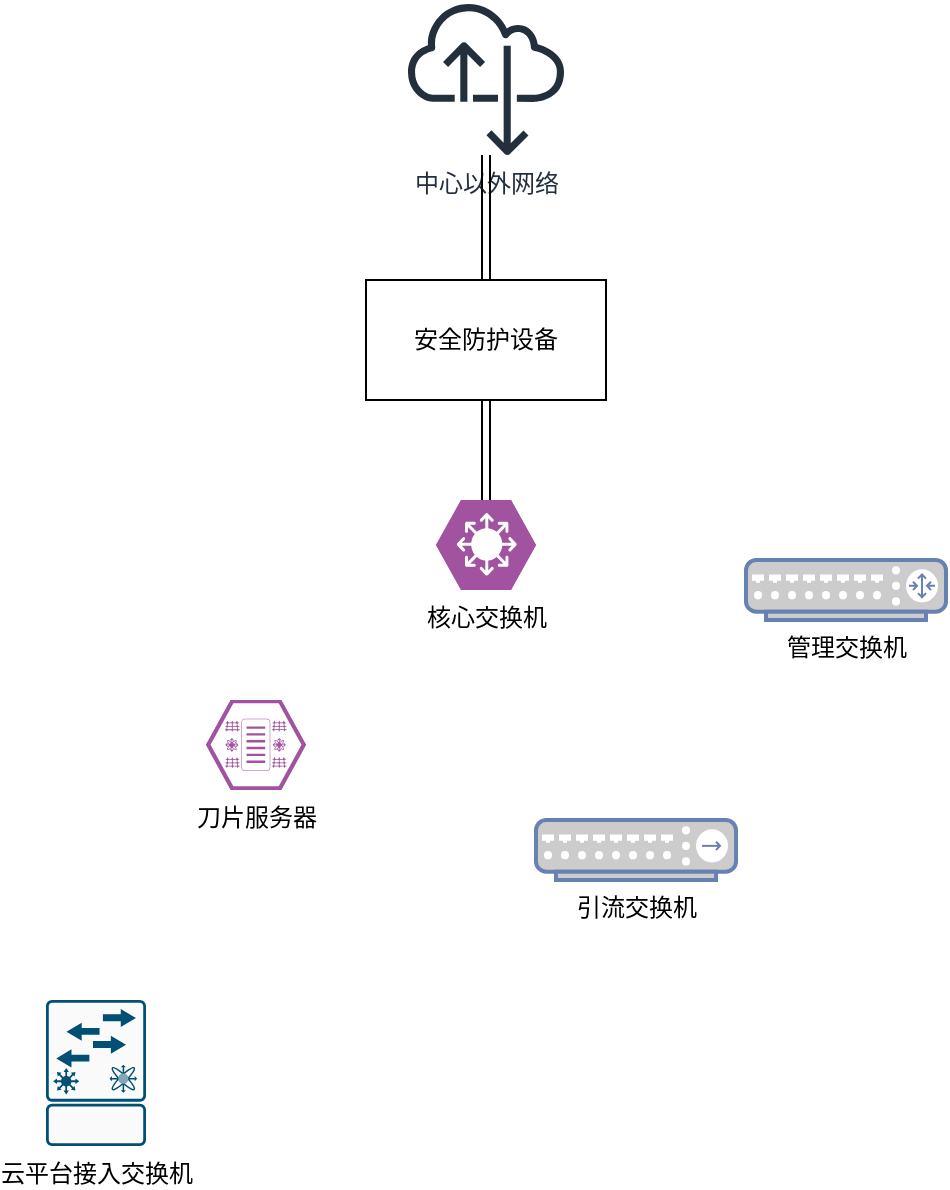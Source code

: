 <mxfile version="24.3.1" type="github">
  <diagram name="第 1 页" id="w1na8V84WTgznCSOoCIz">
    <mxGraphModel dx="1036" dy="516" grid="1" gridSize="10" guides="1" tooltips="1" connect="1" arrows="1" fold="1" page="1" pageScale="1" pageWidth="827" pageHeight="1169" math="0" shadow="0">
      <root>
        <mxCell id="0" />
        <mxCell id="1" parent="0" />
        <mxCell id="V-vGfC3Jyy6Ihq8TZDpE-1" value="中心以外网络" style="sketch=0;outlineConnect=0;fontColor=#232F3E;gradientColor=none;fillColor=#232F3D;strokeColor=none;dashed=0;verticalLabelPosition=bottom;verticalAlign=top;align=center;html=1;fontSize=12;fontStyle=0;aspect=fixed;pointerEvents=1;shape=mxgraph.aws4.internet_alt22;" vertex="1" parent="1">
          <mxGeometry x="291" y="260" width="78" height="78" as="geometry" />
        </mxCell>
        <mxCell id="V-vGfC3Jyy6Ihq8TZDpE-4" value="核心交换机" style="verticalLabelPosition=bottom;sketch=0;html=1;fillColor=#A153A0;strokeColor=#ffffff;verticalAlign=top;align=center;points=[[0,0.5,0],[0.125,0.25,0],[0.25,0,0],[0.5,0,0],[0.75,0,0],[0.875,0.25,0],[1,0.5,0],[0.875,0.75,0],[0.75,1,0],[0.5,1,0],[0.125,0.75,0]];pointerEvents=1;shape=mxgraph.cisco_safe.compositeIcon;bgIcon=mxgraph.cisco_safe.design.blank_device;resIcon=mxgraph.cisco_safe.design.l3_switch;" vertex="1" parent="1">
          <mxGeometry x="305" y="510" width="50" height="45" as="geometry" />
        </mxCell>
        <mxCell id="V-vGfC3Jyy6Ihq8TZDpE-5" value="云平台接入交换机" style="sketch=0;points=[[0.015,0.015,0],[0.985,0.015,0],[0.985,0.985,0],[0.015,0.985,0],[0.25,0,0],[0.5,0,0],[0.75,0,0],[1,0.25,0],[1,0.5,0],[1,0.75,0],[0.75,1,0],[0.5,1,0],[0.25,1,0],[0,0.75,0],[0,0.5,0],[0,0.25,0]];verticalLabelPosition=bottom;html=1;verticalAlign=top;aspect=fixed;align=center;pointerEvents=1;shape=mxgraph.cisco19.rect;prIcon=fibre_channel_fabric_switch;fillColor=#FAFAFA;strokeColor=#005073;" vertex="1" parent="1">
          <mxGeometry x="110" y="760" width="50" height="73" as="geometry" />
        </mxCell>
        <mxCell id="V-vGfC3Jyy6Ihq8TZDpE-6" value="安全防护设备" style="rounded=0;whiteSpace=wrap;html=1;" vertex="1" parent="1">
          <mxGeometry x="270" y="400" width="120" height="60" as="geometry" />
        </mxCell>
        <mxCell id="V-vGfC3Jyy6Ihq8TZDpE-14" value="" style="endArrow=classic;startArrow=classic;html=1;rounded=0;exitX=0.5;exitY=0;exitDx=0;exitDy=0;shape=link;" edge="1" parent="1" source="V-vGfC3Jyy6Ihq8TZDpE-6" target="V-vGfC3Jyy6Ihq8TZDpE-1">
          <mxGeometry width="50" height="50" relative="1" as="geometry">
            <mxPoint x="290" y="360" as="sourcePoint" />
            <mxPoint x="340" y="310" as="targetPoint" />
          </mxGeometry>
        </mxCell>
        <mxCell id="V-vGfC3Jyy6Ihq8TZDpE-15" style="rounded=0;orthogonalLoop=1;jettySize=auto;html=1;exitX=0.5;exitY=1;exitDx=0;exitDy=0;entryX=0.5;entryY=0;entryDx=0;entryDy=0;entryPerimeter=0;shape=link;" edge="1" parent="1" source="V-vGfC3Jyy6Ihq8TZDpE-6" target="V-vGfC3Jyy6Ihq8TZDpE-4">
          <mxGeometry relative="1" as="geometry" />
        </mxCell>
        <mxCell id="V-vGfC3Jyy6Ihq8TZDpE-17" value="&lt;font color=&quot;#000000&quot;&gt;引流交换机&lt;/font&gt;" style="fontColor=#0066CC;verticalAlign=top;verticalLabelPosition=bottom;labelPosition=center;align=center;html=1;outlineConnect=0;fillColor=#CCCCCC;strokeColor=#6881B3;gradientColor=none;gradientDirection=north;strokeWidth=2;shape=mxgraph.networks.hub;" vertex="1" parent="1">
          <mxGeometry x="355" y="670" width="100" height="30" as="geometry" />
        </mxCell>
        <mxCell id="V-vGfC3Jyy6Ihq8TZDpE-18" value="&lt;font color=&quot;#000000&quot;&gt;管理交换机&lt;/font&gt;" style="fontColor=#0066CC;verticalAlign=top;verticalLabelPosition=bottom;labelPosition=center;align=center;html=1;outlineConnect=0;fillColor=#CCCCCC;strokeColor=#6881B3;gradientColor=none;gradientDirection=north;strokeWidth=2;shape=mxgraph.networks.router;" vertex="1" parent="1">
          <mxGeometry x="460" y="540" width="100" height="30" as="geometry" />
        </mxCell>
        <mxCell id="V-vGfC3Jyy6Ihq8TZDpE-19" value="刀片服务器" style="verticalLabelPosition=bottom;sketch=0;html=1;fillColor=#A153A0;strokeColor=#ffffff;verticalAlign=top;align=center;points=[[0,0.5,0],[0.125,0.25,0],[0.25,0,0],[0.5,0,0],[0.75,0,0],[0.875,0.25,0],[1,0.5,0],[0.875,0.75,0],[0.75,1,0],[0.5,1,0],[0.125,0.75,0]];pointerEvents=1;shape=mxgraph.cisco_safe.compositeIcon;bgIcon=mxgraph.cisco_safe.design.blank_device;resIcon=mxgraph.cisco_safe.design.blade_server_2;" vertex="1" parent="1">
          <mxGeometry x="190" y="610" width="50" height="45" as="geometry" />
        </mxCell>
      </root>
    </mxGraphModel>
  </diagram>
</mxfile>
